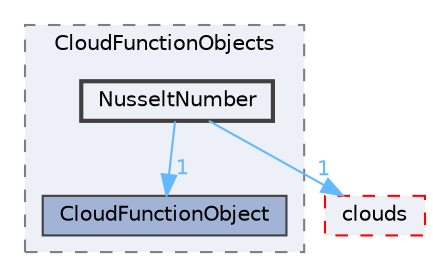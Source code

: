 digraph "src/lagrangian/intermediate/submodels/CloudFunctionObjects/NusseltNumber"
{
 // LATEX_PDF_SIZE
  bgcolor="transparent";
  edge [fontname=Helvetica,fontsize=10,labelfontname=Helvetica,labelfontsize=10];
  node [fontname=Helvetica,fontsize=10,shape=box,height=0.2,width=0.4];
  compound=true
  subgraph clusterdir_b990bfea59f6b4138198115565512a85 {
    graph [ bgcolor="#edf0f7", pencolor="grey50", label="CloudFunctionObjects", fontname=Helvetica,fontsize=10 style="filled,dashed", URL="dir_b990bfea59f6b4138198115565512a85.html",tooltip=""]
  dir_f8a4f73d20ac121aed2c762b2d032d93 [label="CloudFunctionObject", fillcolor="#a2b4d6", color="grey25", style="filled", URL="dir_f8a4f73d20ac121aed2c762b2d032d93.html",tooltip=""];
  dir_09bf17e1d1c7dd5ed0680273c5faf224 [label="NusseltNumber", fillcolor="#edf0f7", color="grey25", style="filled,bold", URL="dir_09bf17e1d1c7dd5ed0680273c5faf224.html",tooltip=""];
  }
  dir_bdd630a78c14e3d279a2564e7964fc69 [label="clouds", fillcolor="#edf0f7", color="red", style="filled,dashed", URL="dir_bdd630a78c14e3d279a2564e7964fc69.html",tooltip=""];
  dir_09bf17e1d1c7dd5ed0680273c5faf224->dir_bdd630a78c14e3d279a2564e7964fc69 [headlabel="1", labeldistance=1.5 headhref="dir_002640_000508.html" href="dir_002640_000508.html" color="steelblue1" fontcolor="steelblue1"];
  dir_09bf17e1d1c7dd5ed0680273c5faf224->dir_f8a4f73d20ac121aed2c762b2d032d93 [headlabel="1", labeldistance=1.5 headhref="dir_002640_000503.html" href="dir_002640_000503.html" color="steelblue1" fontcolor="steelblue1"];
}
